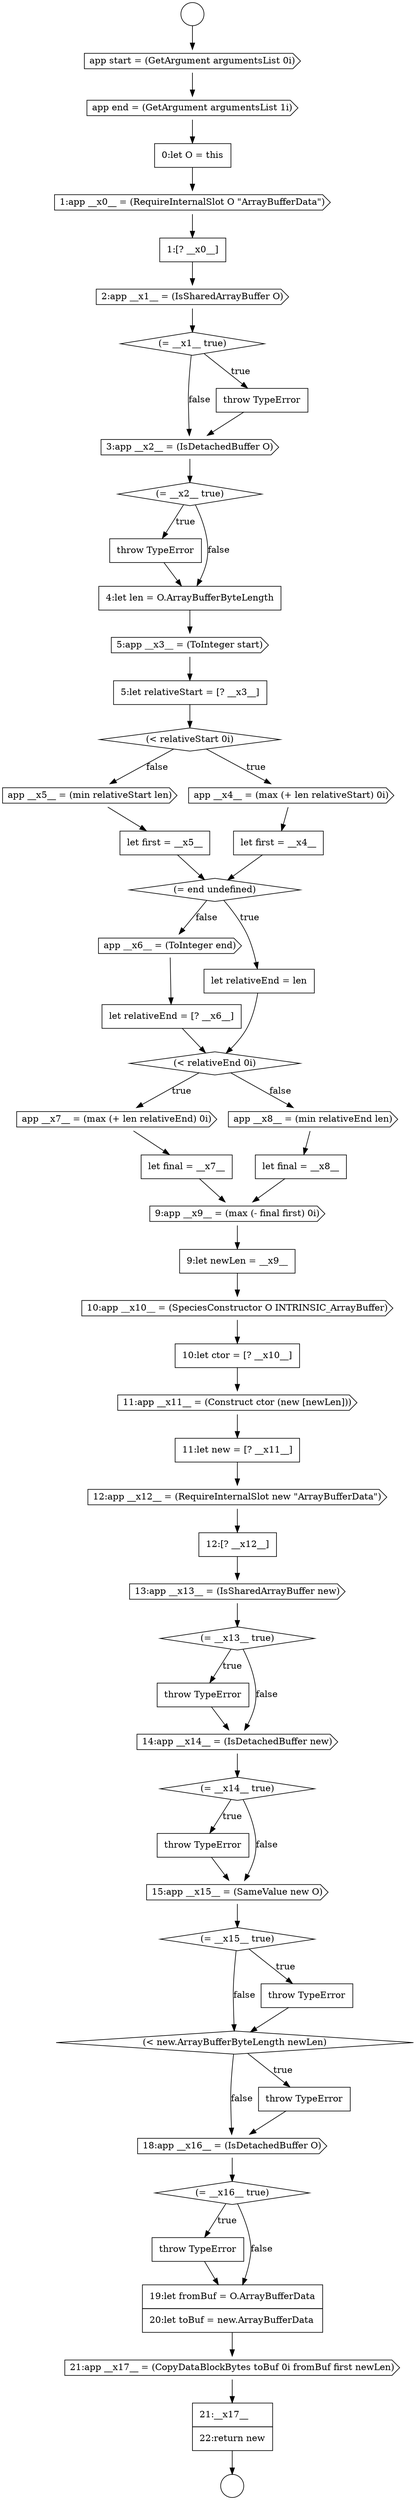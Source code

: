 digraph {
  node17094 [shape=cds, label=<<font color="black">app __x5__ = (min relativeStart len)</font>> color="black" fillcolor="white" style=filled]
  node17104 [shape=none, margin=0, label=<<font color="black">
    <table border="0" cellborder="1" cellspacing="0" cellpadding="10">
      <tr><td align="left">let final = __x8__</td></tr>
    </table>
  </font>> color="black" fillcolor="white" style=filled]
  node17118 [shape=none, margin=0, label=<<font color="black">
    <table border="0" cellborder="1" cellspacing="0" cellpadding="10">
      <tr><td align="left">throw TypeError</td></tr>
    </table>
  </font>> color="black" fillcolor="white" style=filled]
  node17096 [shape=diamond, label=<<font color="black">(= end undefined)</font>> color="black" fillcolor="white" style=filled]
  node17106 [shape=none, margin=0, label=<<font color="black">
    <table border="0" cellborder="1" cellspacing="0" cellpadding="10">
      <tr><td align="left">9:let newLen = __x9__</td></tr>
    </table>
  </font>> color="black" fillcolor="white" style=filled]
  node17101 [shape=cds, label=<<font color="black">app __x7__ = (max (+ len relativeEnd) 0i)</font>> color="black" fillcolor="white" style=filled]
  node17098 [shape=cds, label=<<font color="black">app __x6__ = (ToInteger end)</font>> color="black" fillcolor="white" style=filled]
  node17102 [shape=none, margin=0, label=<<font color="black">
    <table border="0" cellborder="1" cellspacing="0" cellpadding="10">
      <tr><td align="left">let final = __x7__</td></tr>
    </table>
  </font>> color="black" fillcolor="white" style=filled]
  node17095 [shape=none, margin=0, label=<<font color="black">
    <table border="0" cellborder="1" cellspacing="0" cellpadding="10">
      <tr><td align="left">let first = __x5__</td></tr>
    </table>
  </font>> color="black" fillcolor="white" style=filled]
  node17091 [shape=diamond, label=<<font color="black">(&lt; relativeStart 0i)</font>> color="black" fillcolor="white" style=filled]
  node17103 [shape=cds, label=<<font color="black">app __x8__ = (min relativeEnd len)</font>> color="black" fillcolor="white" style=filled]
  node17113 [shape=cds, label=<<font color="black">13:app __x13__ = (IsSharedArrayBuffer new)</font>> color="black" fillcolor="white" style=filled]
  node17079 [shape=none, margin=0, label=<<font color="black">
    <table border="0" cellborder="1" cellspacing="0" cellpadding="10">
      <tr><td align="left">0:let O = this</td></tr>
    </table>
  </font>> color="black" fillcolor="white" style=filled]
  node17126 [shape=none, margin=0, label=<<font color="black">
    <table border="0" cellborder="1" cellspacing="0" cellpadding="10">
      <tr><td align="left">throw TypeError</td></tr>
    </table>
  </font>> color="black" fillcolor="white" style=filled]
  node17081 [shape=none, margin=0, label=<<font color="black">
    <table border="0" cellborder="1" cellspacing="0" cellpadding="10">
      <tr><td align="left">1:[? __x0__]</td></tr>
    </table>
  </font>> color="black" fillcolor="white" style=filled]
  node17100 [shape=diamond, label=<<font color="black">(&lt; relativeEnd 0i)</font>> color="black" fillcolor="white" style=filled]
  node17111 [shape=cds, label=<<font color="black">12:app __x12__ = (RequireInternalSlot new &quot;ArrayBufferData&quot;)</font>> color="black" fillcolor="white" style=filled]
  node17075 [shape=circle label=" " color="black" fillcolor="white" style=filled]
  node17117 [shape=diamond, label=<<font color="black">(= __x14__ true)</font>> color="black" fillcolor="white" style=filled]
  node17122 [shape=diamond, label=<<font color="black">(&lt; new.ArrayBufferByteLength newLen)</font>> color="black" fillcolor="white" style=filled]
  node17097 [shape=none, margin=0, label=<<font color="black">
    <table border="0" cellborder="1" cellspacing="0" cellpadding="10">
      <tr><td align="left">let relativeEnd = len</td></tr>
    </table>
  </font>> color="black" fillcolor="white" style=filled]
  node17085 [shape=cds, label=<<font color="black">3:app __x2__ = (IsDetachedBuffer O)</font>> color="black" fillcolor="white" style=filled]
  node17107 [shape=cds, label=<<font color="black">10:app __x10__ = (SpeciesConstructor O INTRINSIC_ArrayBuffer)</font>> color="black" fillcolor="white" style=filled]
  node17129 [shape=none, margin=0, label=<<font color="black">
    <table border="0" cellborder="1" cellspacing="0" cellpadding="10">
      <tr><td align="left">21:__x17__</td></tr>
      <tr><td align="left">22:return new</td></tr>
    </table>
  </font>> color="black" fillcolor="white" style=filled]
  node17090 [shape=none, margin=0, label=<<font color="black">
    <table border="0" cellborder="1" cellspacing="0" cellpadding="10">
      <tr><td align="left">5:let relativeStart = [? __x3__]</td></tr>
    </table>
  </font>> color="black" fillcolor="white" style=filled]
  node17078 [shape=cds, label=<<font color="black">app end = (GetArgument argumentsList 1i)</font>> color="black" fillcolor="white" style=filled]
  node17125 [shape=diamond, label=<<font color="black">(= __x16__ true)</font>> color="black" fillcolor="white" style=filled]
  node17110 [shape=none, margin=0, label=<<font color="black">
    <table border="0" cellborder="1" cellspacing="0" cellpadding="10">
      <tr><td align="left">11:let new = [? __x11__]</td></tr>
    </table>
  </font>> color="black" fillcolor="white" style=filled]
  node17082 [shape=cds, label=<<font color="black">2:app __x1__ = (IsSharedArrayBuffer O)</font>> color="black" fillcolor="white" style=filled]
  node17093 [shape=none, margin=0, label=<<font color="black">
    <table border="0" cellborder="1" cellspacing="0" cellpadding="10">
      <tr><td align="left">let first = __x4__</td></tr>
    </table>
  </font>> color="black" fillcolor="white" style=filled]
  node17114 [shape=diamond, label=<<font color="black">(= __x13__ true)</font>> color="black" fillcolor="white" style=filled]
  node17086 [shape=diamond, label=<<font color="black">(= __x2__ true)</font>> color="black" fillcolor="white" style=filled]
  node17083 [shape=diamond, label=<<font color="black">(= __x1__ true)</font>> color="black" fillcolor="white" style=filled]
  node17109 [shape=cds, label=<<font color="black">11:app __x11__ = (Construct ctor (new [newLen]))</font>> color="black" fillcolor="white" style=filled]
  node17115 [shape=none, margin=0, label=<<font color="black">
    <table border="0" cellborder="1" cellspacing="0" cellpadding="10">
      <tr><td align="left">throw TypeError</td></tr>
    </table>
  </font>> color="black" fillcolor="white" style=filled]
  node17077 [shape=cds, label=<<font color="black">app start = (GetArgument argumentsList 0i)</font>> color="black" fillcolor="white" style=filled]
  node17128 [shape=cds, label=<<font color="black">21:app __x17__ = (CopyDataBlockBytes toBuf 0i fromBuf first newLen)</font>> color="black" fillcolor="white" style=filled]
  node17080 [shape=cds, label=<<font color="black">1:app __x0__ = (RequireInternalSlot O &quot;ArrayBufferData&quot;)</font>> color="black" fillcolor="white" style=filled]
  node17112 [shape=none, margin=0, label=<<font color="black">
    <table border="0" cellborder="1" cellspacing="0" cellpadding="10">
      <tr><td align="left">12:[? __x12__]</td></tr>
    </table>
  </font>> color="black" fillcolor="white" style=filled]
  node17087 [shape=none, margin=0, label=<<font color="black">
    <table border="0" cellborder="1" cellspacing="0" cellpadding="10">
      <tr><td align="left">throw TypeError</td></tr>
    </table>
  </font>> color="black" fillcolor="white" style=filled]
  node17105 [shape=cds, label=<<font color="black">9:app __x9__ = (max (- final first) 0i)</font>> color="black" fillcolor="white" style=filled]
  node17119 [shape=cds, label=<<font color="black">15:app __x15__ = (SameValue new O)</font>> color="black" fillcolor="white" style=filled]
  node17092 [shape=cds, label=<<font color="black">app __x4__ = (max (+ len relativeStart) 0i)</font>> color="black" fillcolor="white" style=filled]
  node17124 [shape=cds, label=<<font color="black">18:app __x16__ = (IsDetachedBuffer O)</font>> color="black" fillcolor="white" style=filled]
  node17089 [shape=cds, label=<<font color="black">5:app __x3__ = (ToInteger start)</font>> color="black" fillcolor="white" style=filled]
  node17099 [shape=none, margin=0, label=<<font color="black">
    <table border="0" cellborder="1" cellspacing="0" cellpadding="10">
      <tr><td align="left">let relativeEnd = [? __x6__]</td></tr>
    </table>
  </font>> color="black" fillcolor="white" style=filled]
  node17127 [shape=none, margin=0, label=<<font color="black">
    <table border="0" cellborder="1" cellspacing="0" cellpadding="10">
      <tr><td align="left">19:let fromBuf = O.ArrayBufferData</td></tr>
      <tr><td align="left">20:let toBuf = new.ArrayBufferData</td></tr>
    </table>
  </font>> color="black" fillcolor="white" style=filled]
  node17121 [shape=none, margin=0, label=<<font color="black">
    <table border="0" cellborder="1" cellspacing="0" cellpadding="10">
      <tr><td align="left">throw TypeError</td></tr>
    </table>
  </font>> color="black" fillcolor="white" style=filled]
  node17120 [shape=diamond, label=<<font color="black">(= __x15__ true)</font>> color="black" fillcolor="white" style=filled]
  node17088 [shape=none, margin=0, label=<<font color="black">
    <table border="0" cellborder="1" cellspacing="0" cellpadding="10">
      <tr><td align="left">4:let len = O.ArrayBufferByteLength</td></tr>
    </table>
  </font>> color="black" fillcolor="white" style=filled]
  node17116 [shape=cds, label=<<font color="black">14:app __x14__ = (IsDetachedBuffer new)</font>> color="black" fillcolor="white" style=filled]
  node17084 [shape=none, margin=0, label=<<font color="black">
    <table border="0" cellborder="1" cellspacing="0" cellpadding="10">
      <tr><td align="left">throw TypeError</td></tr>
    </table>
  </font>> color="black" fillcolor="white" style=filled]
  node17108 [shape=none, margin=0, label=<<font color="black">
    <table border="0" cellborder="1" cellspacing="0" cellpadding="10">
      <tr><td align="left">10:let ctor = [? __x10__]</td></tr>
    </table>
  </font>> color="black" fillcolor="white" style=filled]
  node17123 [shape=none, margin=0, label=<<font color="black">
    <table border="0" cellborder="1" cellspacing="0" cellpadding="10">
      <tr><td align="left">throw TypeError</td></tr>
    </table>
  </font>> color="black" fillcolor="white" style=filled]
  node17076 [shape=circle label=" " color="black" fillcolor="white" style=filled]
  node17124 -> node17125 [ color="black"]
  node17112 -> node17113 [ color="black"]
  node17089 -> node17090 [ color="black"]
  node17103 -> node17104 [ color="black"]
  node17081 -> node17082 [ color="black"]
  node17111 -> node17112 [ color="black"]
  node17110 -> node17111 [ color="black"]
  node17080 -> node17081 [ color="black"]
  node17104 -> node17105 [ color="black"]
  node17087 -> node17088 [ color="black"]
  node17099 -> node17100 [ color="black"]
  node17085 -> node17086 [ color="black"]
  node17097 -> node17100 [ color="black"]
  node17090 -> node17091 [ color="black"]
  node17088 -> node17089 [ color="black"]
  node17102 -> node17105 [ color="black"]
  node17108 -> node17109 [ color="black"]
  node17121 -> node17122 [ color="black"]
  node17086 -> node17087 [label=<<font color="black">true</font>> color="black"]
  node17086 -> node17088 [label=<<font color="black">false</font>> color="black"]
  node17125 -> node17126 [label=<<font color="black">true</font>> color="black"]
  node17125 -> node17127 [label=<<font color="black">false</font>> color="black"]
  node17113 -> node17114 [ color="black"]
  node17123 -> node17124 [ color="black"]
  node17078 -> node17079 [ color="black"]
  node17126 -> node17127 [ color="black"]
  node17094 -> node17095 [ color="black"]
  node17122 -> node17123 [label=<<font color="black">true</font>> color="black"]
  node17122 -> node17124 [label=<<font color="black">false</font>> color="black"]
  node17107 -> node17108 [ color="black"]
  node17118 -> node17119 [ color="black"]
  node17129 -> node17076 [ color="black"]
  node17092 -> node17093 [ color="black"]
  node17109 -> node17110 [ color="black"]
  node17106 -> node17107 [ color="black"]
  node17082 -> node17083 [ color="black"]
  node17077 -> node17078 [ color="black"]
  node17114 -> node17115 [label=<<font color="black">true</font>> color="black"]
  node17114 -> node17116 [label=<<font color="black">false</font>> color="black"]
  node17096 -> node17097 [label=<<font color="black">true</font>> color="black"]
  node17096 -> node17098 [label=<<font color="black">false</font>> color="black"]
  node17079 -> node17080 [ color="black"]
  node17083 -> node17084 [label=<<font color="black">true</font>> color="black"]
  node17083 -> node17085 [label=<<font color="black">false</font>> color="black"]
  node17091 -> node17092 [label=<<font color="black">true</font>> color="black"]
  node17091 -> node17094 [label=<<font color="black">false</font>> color="black"]
  node17128 -> node17129 [ color="black"]
  node17105 -> node17106 [ color="black"]
  node17119 -> node17120 [ color="black"]
  node17084 -> node17085 [ color="black"]
  node17093 -> node17096 [ color="black"]
  node17100 -> node17101 [label=<<font color="black">true</font>> color="black"]
  node17100 -> node17103 [label=<<font color="black">false</font>> color="black"]
  node17127 -> node17128 [ color="black"]
  node17075 -> node17077 [ color="black"]
  node17116 -> node17117 [ color="black"]
  node17120 -> node17121 [label=<<font color="black">true</font>> color="black"]
  node17120 -> node17122 [label=<<font color="black">false</font>> color="black"]
  node17098 -> node17099 [ color="black"]
  node17117 -> node17118 [label=<<font color="black">true</font>> color="black"]
  node17117 -> node17119 [label=<<font color="black">false</font>> color="black"]
  node17095 -> node17096 [ color="black"]
  node17115 -> node17116 [ color="black"]
  node17101 -> node17102 [ color="black"]
}
